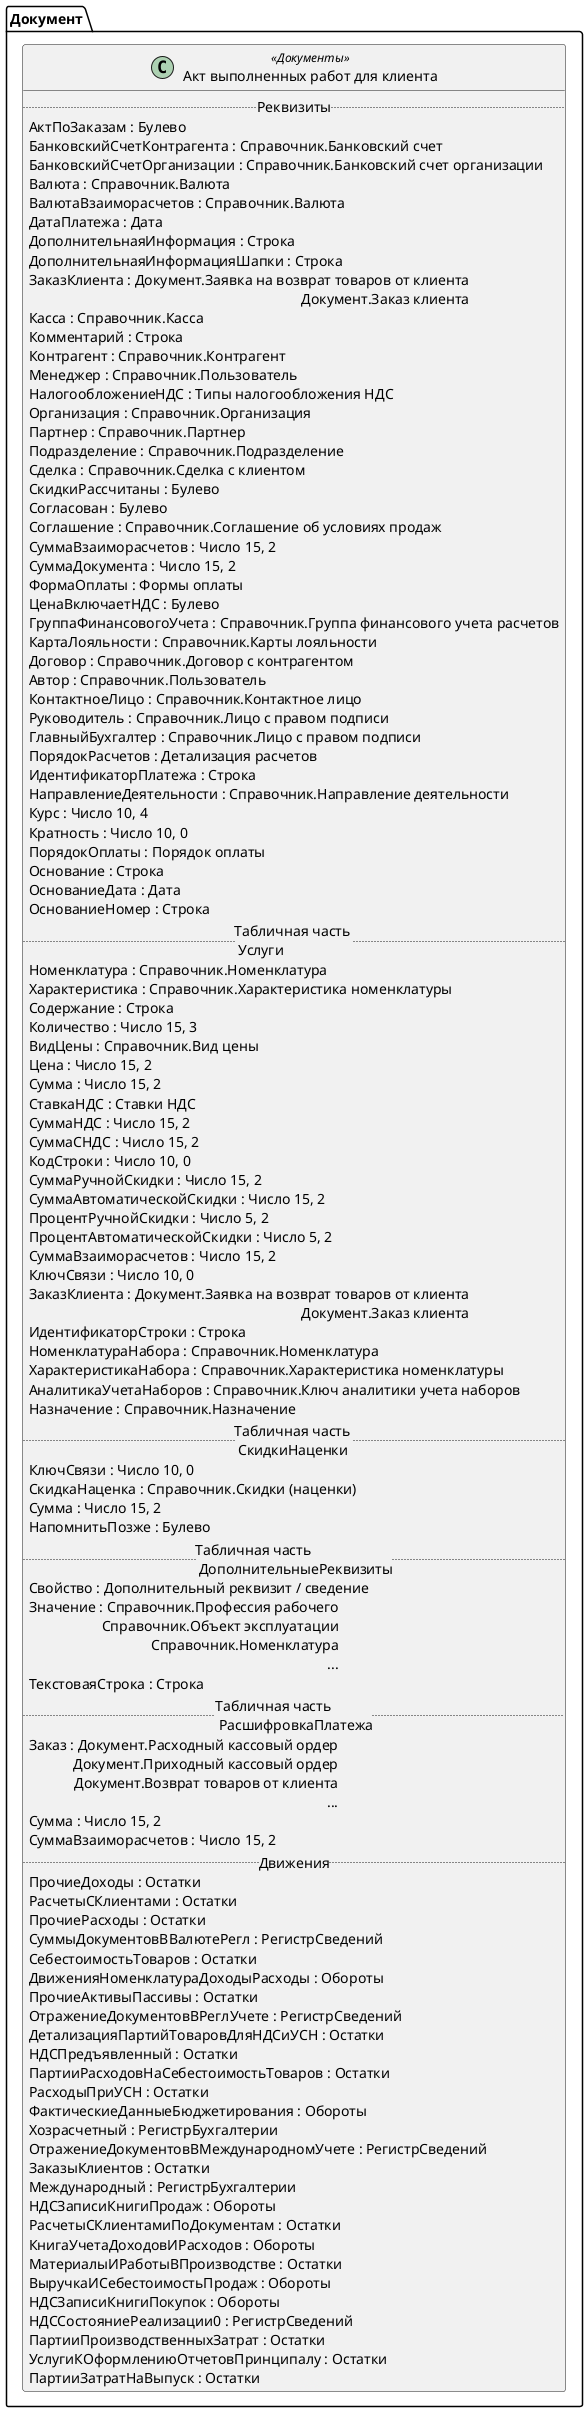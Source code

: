 ﻿@startuml АктВыполненныхРабот
'!include templates.wsd
'..\include templates.wsd
class Документ.АктВыполненныхРабот as "Акт выполненных работ для клиента" <<Документы>>
{
..Реквизиты..
АктПоЗаказам : Булево
БанковскийСчетКонтрагента : Справочник.Банковский счет
БанковскийСчетОрганизации : Справочник.Банковский счет организации
Валюта : Справочник.Валюта
ВалютаВзаиморасчетов : Справочник.Валюта
ДатаПлатежа : Дата
ДополнительнаяИнформация : Строка
ДополнительнаяИнформацияШапки : Строка
ЗаказКлиента : Документ.Заявка на возврат товаров от клиента\rДокумент.Заказ клиента
Касса : Справочник.Касса
Комментарий : Строка
Контрагент : Справочник.Контрагент
Менеджер : Справочник.Пользователь
НалогообложениеНДС : Типы налогообложения НДС
Организация : Справочник.Организация
Партнер : Справочник.Партнер
Подразделение : Справочник.Подразделение
Сделка : Справочник.Сделка с клиентом
СкидкиРассчитаны : Булево
Согласован : Булево
Соглашение : Справочник.Соглашение об условиях продаж
СуммаВзаиморасчетов : Число 15, 2
СуммаДокумента : Число 15, 2
ФормаОплаты : Формы оплаты
ЦенаВключаетНДС : Булево
ГруппаФинансовогоУчета : Справочник.Группа финансового учета расчетов
КартаЛояльности : Справочник.Карты лояльности
Договор : Справочник.Договор с контрагентом
Автор : Справочник.Пользователь
КонтактноеЛицо : Справочник.Контактное лицо
Руководитель : Справочник.Лицо с правом подписи
ГлавныйБухгалтер : Справочник.Лицо с правом подписи
ПорядокРасчетов : Детализация расчетов
ИдентификаторПлатежа : Строка
НаправлениеДеятельности : Справочник.Направление деятельности
Курс : Число 10, 4
Кратность : Число 10, 0
ПорядокОплаты : Порядок оплаты
Основание : Строка
ОснованиеДата : Дата
ОснованиеНомер : Строка
..Табличная часть \n Услуги..
Номенклатура : Справочник.Номенклатура
Характеристика : Справочник.Характеристика номенклатуры
Содержание : Строка
Количество : Число 15, 3
ВидЦены : Справочник.Вид цены
Цена : Число 15, 2
Сумма : Число 15, 2
СтавкаНДС : Ставки НДС
СуммаНДС : Число 15, 2
СуммаСНДС : Число 15, 2
КодСтроки : Число 10, 0
СуммаРучнойСкидки : Число 15, 2
СуммаАвтоматическойСкидки : Число 15, 2
ПроцентРучнойСкидки : Число 5, 2
ПроцентАвтоматическойСкидки : Число 5, 2
СуммаВзаиморасчетов : Число 15, 2
КлючСвязи : Число 10, 0
ЗаказКлиента : Документ.Заявка на возврат товаров от клиента\rДокумент.Заказ клиента
ИдентификаторСтроки : Строка
НоменклатураНабора : Справочник.Номенклатура
ХарактеристикаНабора : Справочник.Характеристика номенклатуры
АналитикаУчетаНаборов : Справочник.Ключ аналитики учета наборов
Назначение : Справочник.Назначение
..Табличная часть \n СкидкиНаценки..
КлючСвязи : Число 10, 0
СкидкаНаценка : Справочник.Скидки (наценки)
Сумма : Число 15, 2
НапомнитьПозже : Булево
..Табличная часть \n ДополнительныеРеквизиты..
Свойство : Дополнительный реквизит / сведение
Значение : Справочник.Профессия рабочего\rСправочник.Объект эксплуатации\rСправочник.Номенклатура\r...
ТекстоваяСтрока : Строка
..Табличная часть \n РасшифровкаПлатежа..
Заказ : Документ.Расходный кассовый ордер\rДокумент.Приходный кассовый ордер\rДокумент.Возврат товаров от клиента\r...
Сумма : Число 15, 2
СуммаВзаиморасчетов : Число 15, 2
..Движения..
ПрочиеДоходы : Остатки
РасчетыСКлиентами : Остатки
ПрочиеРасходы : Остатки
СуммыДокументовВВалютеРегл : РегистрСведений
СебестоимостьТоваров : Остатки
ДвиженияНоменклатураДоходыРасходы : Обороты
ПрочиеАктивыПассивы : Остатки
ОтражениеДокументовВРеглУчете : РегистрСведений
ДетализацияПартийТоваровДляНДСиУСН : Остатки
НДСПредъявленный : Остатки
ПартииРасходовНаСебестоимостьТоваров : Остатки
РасходыПриУСН : Остатки
ФактическиеДанныеБюджетирования : Обороты
Хозрасчетный : РегистрБухгалтерии
ОтражениеДокументовВМеждународномУчете : РегистрСведений
ЗаказыКлиентов : Остатки
Международный : РегистрБухгалтерии
НДСЗаписиКнигиПродаж : Обороты
РасчетыСКлиентамиПоДокументам : Остатки
КнигаУчетаДоходовИРасходов : Обороты
МатериалыИРаботыВПроизводстве : Остатки
ВыручкаИСебестоимостьПродаж : Обороты
НДСЗаписиКнигиПокупок : Обороты
НДССостояниеРеализации0 : РегистрСведений
ПартииПроизводственныхЗатрат : Остатки
УслугиКОформлениюОтчетовПринципалу : Остатки
ПартииЗатратНаВыпуск : Остатки
}
@enduml
